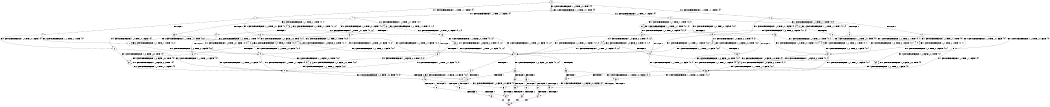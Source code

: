 digraph BCG {
size = "7, 10.5";
center = TRUE;
node [shape = circle];
0 [peripheries = 2];
0 -> 1 [label = "EX !1 !ATOMIC_EXCH_BRANCH (1, +1, TRUE, +1, 1, FALSE) !{0}"];
0 -> 2 [label = "EX !2 !ATOMIC_EXCH_BRANCH (1, +1, TRUE, +1, 1, FALSE) !{0}"];
0 -> 3 [label = "EX !0 !ATOMIC_EXCH_BRANCH (1, +0, TRUE, +0, 1, TRUE) !{0}"];
1 -> 4 [label = "TERMINATE !1"];
1 -> 5 [label = "EX !2 !ATOMIC_EXCH_BRANCH (1, +1, TRUE, +1, 1, TRUE) !{0, 1}"];
1 -> 6 [label = "EX !0 !ATOMIC_EXCH_BRANCH (1, +0, TRUE, +0, 1, FALSE) !{0, 1}"];
2 -> 7 [label = "TERMINATE !2"];
2 -> 8 [label = "EX !1 !ATOMIC_EXCH_BRANCH (1, +1, TRUE, +1, 1, TRUE) !{0, 2}"];
2 -> 9 [label = "EX !0 !ATOMIC_EXCH_BRANCH (1, +0, TRUE, +0, 1, FALSE) !{0, 2}"];
3 -> 10 [label = "EX !1 !ATOMIC_EXCH_BRANCH (1, +1, TRUE, +1, 1, FALSE) !{0}"];
3 -> 11 [label = "EX !2 !ATOMIC_EXCH_BRANCH (1, +1, TRUE, +1, 1, FALSE) !{0}"];
3 -> 3 [label = "EX !0 !ATOMIC_EXCH_BRANCH (1, +0, TRUE, +0, 1, TRUE) !{0}"];
4 -> 12 [label = "EX !2 !ATOMIC_EXCH_BRANCH (1, +1, TRUE, +1, 1, TRUE) !{0}"];
4 -> 13 [label = "EX !0 !ATOMIC_EXCH_BRANCH (1, +0, TRUE, +0, 1, FALSE) !{0}"];
5 -> 14 [label = "TERMINATE !1"];
5 -> 15 [label = "EX !0 !ATOMIC_EXCH_BRANCH (1, +0, TRUE, +0, 1, FALSE) !{0, 1, 2}"];
5 -> 5 [label = "EX !2 !ATOMIC_EXCH_BRANCH (1, +1, TRUE, +1, 1, TRUE) !{0, 1, 2}"];
6 -> 16 [label = "TERMINATE !1"];
6 -> 17 [label = "EX !2 !ATOMIC_EXCH_BRANCH (1, +1, TRUE, +1, 1, FALSE) !{0, 1}"];
6 -> 18 [label = "EX !0 !ATOMIC_EXCH_BRANCH (1, +0, FALSE, +0, 2, TRUE) !{0, 1}"];
7 -> 19 [label = "EX !1 !ATOMIC_EXCH_BRANCH (1, +1, TRUE, +1, 1, TRUE) !{0}"];
7 -> 20 [label = "EX !0 !ATOMIC_EXCH_BRANCH (1, +0, TRUE, +0, 1, FALSE) !{0}"];
8 -> 21 [label = "TERMINATE !2"];
8 -> 22 [label = "EX !0 !ATOMIC_EXCH_BRANCH (1, +0, TRUE, +0, 1, FALSE) !{0, 1, 2}"];
8 -> 8 [label = "EX !1 !ATOMIC_EXCH_BRANCH (1, +1, TRUE, +1, 1, TRUE) !{0, 1, 2}"];
9 -> 23 [label = "TERMINATE !2"];
9 -> 17 [label = "EX !1 !ATOMIC_EXCH_BRANCH (1, +1, TRUE, +1, 1, FALSE) !{0, 2}"];
9 -> 24 [label = "EX !0 !ATOMIC_EXCH_BRANCH (1, +0, FALSE, +0, 2, TRUE) !{0, 2}"];
10 -> 25 [label = "TERMINATE !1"];
10 -> 26 [label = "EX !2 !ATOMIC_EXCH_BRANCH (1, +1, TRUE, +1, 1, TRUE) !{0, 1}"];
10 -> 6 [label = "EX !0 !ATOMIC_EXCH_BRANCH (1, +0, TRUE, +0, 1, FALSE) !{0, 1}"];
11 -> 27 [label = "TERMINATE !2"];
11 -> 28 [label = "EX !1 !ATOMIC_EXCH_BRANCH (1, +1, TRUE, +1, 1, TRUE) !{0, 2}"];
11 -> 9 [label = "EX !0 !ATOMIC_EXCH_BRANCH (1, +0, TRUE, +0, 1, FALSE) !{0, 2}"];
12 -> 29 [label = "EX !0 !ATOMIC_EXCH_BRANCH (1, +0, TRUE, +0, 1, FALSE) !{0, 2}"];
12 -> 12 [label = "EX !2 !ATOMIC_EXCH_BRANCH (1, +1, TRUE, +1, 1, TRUE) !{0, 2}"];
13 -> 30 [label = "EX !2 !ATOMIC_EXCH_BRANCH (1, +1, TRUE, +1, 1, FALSE) !{0}"];
13 -> 31 [label = "EX !0 !ATOMIC_EXCH_BRANCH (1, +0, FALSE, +0, 2, TRUE) !{0}"];
14 -> 29 [label = "EX !0 !ATOMIC_EXCH_BRANCH (1, +0, TRUE, +0, 1, FALSE) !{0, 2}"];
14 -> 12 [label = "EX !2 !ATOMIC_EXCH_BRANCH (1, +1, TRUE, +1, 1, TRUE) !{0, 2}"];
15 -> 32 [label = "TERMINATE !1"];
15 -> 17 [label = "EX !2 !ATOMIC_EXCH_BRANCH (1, +1, TRUE, +1, 1, FALSE) !{0, 1, 2}"];
15 -> 33 [label = "EX !0 !ATOMIC_EXCH_BRANCH (1, +0, FALSE, +0, 2, TRUE) !{0, 1, 2}"];
16 -> 30 [label = "EX !2 !ATOMIC_EXCH_BRANCH (1, +1, TRUE, +1, 1, FALSE) !{0}"];
16 -> 31 [label = "EX !0 !ATOMIC_EXCH_BRANCH (1, +0, FALSE, +0, 2, TRUE) !{0}"];
17 -> 34 [label = "TERMINATE !1"];
17 -> 35 [label = "TERMINATE !2"];
17 -> 36 [label = "EX !0 !ATOMIC_EXCH_BRANCH (1, +0, FALSE, +0, 2, FALSE) !{0, 1, 2}"];
18 -> 16 [label = "TERMINATE !1"];
18 -> 17 [label = "EX !2 !ATOMIC_EXCH_BRANCH (1, +1, TRUE, +1, 1, FALSE) !{0, 1}"];
18 -> 18 [label = "EX !0 !ATOMIC_EXCH_BRANCH (1, +0, FALSE, +0, 2, TRUE) !{0, 1}"];
19 -> 37 [label = "EX !0 !ATOMIC_EXCH_BRANCH (1, +0, TRUE, +0, 1, FALSE) !{0, 1}"];
19 -> 19 [label = "EX !1 !ATOMIC_EXCH_BRANCH (1, +1, TRUE, +1, 1, TRUE) !{0, 1}"];
20 -> 38 [label = "EX !1 !ATOMIC_EXCH_BRANCH (1, +1, TRUE, +1, 1, FALSE) !{0}"];
20 -> 39 [label = "EX !0 !ATOMIC_EXCH_BRANCH (1, +0, FALSE, +0, 2, TRUE) !{0}"];
21 -> 37 [label = "EX !0 !ATOMIC_EXCH_BRANCH (1, +0, TRUE, +0, 1, FALSE) !{0, 1}"];
21 -> 19 [label = "EX !1 !ATOMIC_EXCH_BRANCH (1, +1, TRUE, +1, 1, TRUE) !{0, 1}"];
22 -> 40 [label = "TERMINATE !2"];
22 -> 17 [label = "EX !1 !ATOMIC_EXCH_BRANCH (1, +1, TRUE, +1, 1, FALSE) !{0, 1, 2}"];
22 -> 41 [label = "EX !0 !ATOMIC_EXCH_BRANCH (1, +0, FALSE, +0, 2, TRUE) !{0, 1, 2}"];
23 -> 38 [label = "EX !1 !ATOMIC_EXCH_BRANCH (1, +1, TRUE, +1, 1, FALSE) !{0}"];
23 -> 39 [label = "EX !0 !ATOMIC_EXCH_BRANCH (1, +0, FALSE, +0, 2, TRUE) !{0}"];
24 -> 23 [label = "TERMINATE !2"];
24 -> 17 [label = "EX !1 !ATOMIC_EXCH_BRANCH (1, +1, TRUE, +1, 1, FALSE) !{0, 2}"];
24 -> 24 [label = "EX !0 !ATOMIC_EXCH_BRANCH (1, +0, FALSE, +0, 2, TRUE) !{0, 2}"];
25 -> 42 [label = "EX !2 !ATOMIC_EXCH_BRANCH (1, +1, TRUE, +1, 1, TRUE) !{0}"];
25 -> 13 [label = "EX !0 !ATOMIC_EXCH_BRANCH (1, +0, TRUE, +0, 1, FALSE) !{0}"];
26 -> 43 [label = "TERMINATE !1"];
26 -> 26 [label = "EX !2 !ATOMIC_EXCH_BRANCH (1, +1, TRUE, +1, 1, TRUE) !{0, 1, 2}"];
26 -> 15 [label = "EX !0 !ATOMIC_EXCH_BRANCH (1, +0, TRUE, +0, 1, FALSE) !{0, 1, 2}"];
27 -> 44 [label = "EX !1 !ATOMIC_EXCH_BRANCH (1, +1, TRUE, +1, 1, TRUE) !{0}"];
27 -> 20 [label = "EX !0 !ATOMIC_EXCH_BRANCH (1, +0, TRUE, +0, 1, FALSE) !{0}"];
28 -> 45 [label = "TERMINATE !2"];
28 -> 28 [label = "EX !1 !ATOMIC_EXCH_BRANCH (1, +1, TRUE, +1, 1, TRUE) !{0, 1, 2}"];
28 -> 22 [label = "EX !0 !ATOMIC_EXCH_BRANCH (1, +0, TRUE, +0, 1, FALSE) !{0, 1, 2}"];
29 -> 30 [label = "EX !2 !ATOMIC_EXCH_BRANCH (1, +1, TRUE, +1, 1, FALSE) !{0, 2}"];
29 -> 46 [label = "EX !0 !ATOMIC_EXCH_BRANCH (1, +0, FALSE, +0, 2, TRUE) !{0, 2}"];
30 -> 47 [label = "TERMINATE !2"];
30 -> 48 [label = "EX !0 !ATOMIC_EXCH_BRANCH (1, +0, FALSE, +0, 2, FALSE) !{0, 2}"];
31 -> 30 [label = "EX !2 !ATOMIC_EXCH_BRANCH (1, +1, TRUE, +1, 1, FALSE) !{0}"];
31 -> 31 [label = "EX !0 !ATOMIC_EXCH_BRANCH (1, +0, FALSE, +0, 2, TRUE) !{0}"];
32 -> 30 [label = "EX !2 !ATOMIC_EXCH_BRANCH (1, +1, TRUE, +1, 1, FALSE) !{0, 2}"];
32 -> 46 [label = "EX !0 !ATOMIC_EXCH_BRANCH (1, +0, FALSE, +0, 2, TRUE) !{0, 2}"];
33 -> 32 [label = "TERMINATE !1"];
33 -> 17 [label = "EX !2 !ATOMIC_EXCH_BRANCH (1, +1, TRUE, +1, 1, FALSE) !{0, 1, 2}"];
33 -> 33 [label = "EX !0 !ATOMIC_EXCH_BRANCH (1, +0, FALSE, +0, 2, TRUE) !{0, 1, 2}"];
34 -> 47 [label = "TERMINATE !2"];
34 -> 48 [label = "EX !0 !ATOMIC_EXCH_BRANCH (1, +0, FALSE, +0, 2, FALSE) !{0, 2}"];
35 -> 49 [label = "TERMINATE !1"];
35 -> 50 [label = "EX !0 !ATOMIC_EXCH_BRANCH (1, +0, FALSE, +0, 2, FALSE) !{0, 1}"];
36 -> 51 [label = "TERMINATE !1"];
36 -> 52 [label = "TERMINATE !2"];
36 -> 53 [label = "TERMINATE !0"];
37 -> 38 [label = "EX !1 !ATOMIC_EXCH_BRANCH (1, +1, TRUE, +1, 1, FALSE) !{0, 1}"];
37 -> 54 [label = "EX !0 !ATOMIC_EXCH_BRANCH (1, +0, FALSE, +0, 2, TRUE) !{0, 1}"];
38 -> 49 [label = "TERMINATE !1"];
38 -> 50 [label = "EX !0 !ATOMIC_EXCH_BRANCH (1, +0, FALSE, +0, 2, FALSE) !{0, 1}"];
39 -> 38 [label = "EX !1 !ATOMIC_EXCH_BRANCH (1, +1, TRUE, +1, 1, FALSE) !{0}"];
39 -> 39 [label = "EX !0 !ATOMIC_EXCH_BRANCH (1, +0, FALSE, +0, 2, TRUE) !{0}"];
40 -> 38 [label = "EX !1 !ATOMIC_EXCH_BRANCH (1, +1, TRUE, +1, 1, FALSE) !{0, 1}"];
40 -> 54 [label = "EX !0 !ATOMIC_EXCH_BRANCH (1, +0, FALSE, +0, 2, TRUE) !{0, 1}"];
41 -> 40 [label = "TERMINATE !2"];
41 -> 17 [label = "EX !1 !ATOMIC_EXCH_BRANCH (1, +1, TRUE, +1, 1, FALSE) !{0, 1, 2}"];
41 -> 41 [label = "EX !0 !ATOMIC_EXCH_BRANCH (1, +0, FALSE, +0, 2, TRUE) !{0, 1, 2}"];
42 -> 42 [label = "EX !2 !ATOMIC_EXCH_BRANCH (1, +1, TRUE, +1, 1, TRUE) !{0, 2}"];
42 -> 29 [label = "EX !0 !ATOMIC_EXCH_BRANCH (1, +0, TRUE, +0, 1, FALSE) !{0, 2}"];
43 -> 42 [label = "EX !2 !ATOMIC_EXCH_BRANCH (1, +1, TRUE, +1, 1, TRUE) !{0, 2}"];
43 -> 29 [label = "EX !0 !ATOMIC_EXCH_BRANCH (1, +0, TRUE, +0, 1, FALSE) !{0, 2}"];
44 -> 44 [label = "EX !1 !ATOMIC_EXCH_BRANCH (1, +1, TRUE, +1, 1, TRUE) !{0, 1}"];
44 -> 37 [label = "EX !0 !ATOMIC_EXCH_BRANCH (1, +0, TRUE, +0, 1, FALSE) !{0, 1}"];
45 -> 44 [label = "EX !1 !ATOMIC_EXCH_BRANCH (1, +1, TRUE, +1, 1, TRUE) !{0, 1}"];
45 -> 37 [label = "EX !0 !ATOMIC_EXCH_BRANCH (1, +0, TRUE, +0, 1, FALSE) !{0, 1}"];
46 -> 30 [label = "EX !2 !ATOMIC_EXCH_BRANCH (1, +1, TRUE, +1, 1, FALSE) !{0, 2}"];
46 -> 46 [label = "EX !0 !ATOMIC_EXCH_BRANCH (1, +0, FALSE, +0, 2, TRUE) !{0, 2}"];
47 -> 55 [label = "EX !0 !ATOMIC_EXCH_BRANCH (1, +0, FALSE, +0, 2, FALSE) !{0}"];
48 -> 56 [label = "TERMINATE !2"];
48 -> 57 [label = "TERMINATE !0"];
49 -> 55 [label = "EX !0 !ATOMIC_EXCH_BRANCH (1, +0, FALSE, +0, 2, FALSE) !{0}"];
50 -> 58 [label = "TERMINATE !1"];
50 -> 59 [label = "TERMINATE !0"];
51 -> 56 [label = "TERMINATE !2"];
51 -> 57 [label = "TERMINATE !0"];
52 -> 58 [label = "TERMINATE !1"];
52 -> 59 [label = "TERMINATE !0"];
53 -> 60 [label = "TERMINATE !1"];
53 -> 61 [label = "TERMINATE !2"];
54 -> 38 [label = "EX !1 !ATOMIC_EXCH_BRANCH (1, +1, TRUE, +1, 1, FALSE) !{0, 1}"];
54 -> 54 [label = "EX !0 !ATOMIC_EXCH_BRANCH (1, +0, FALSE, +0, 2, TRUE) !{0, 1}"];
55 -> 62 [label = "TERMINATE !0"];
56 -> 62 [label = "TERMINATE !0"];
57 -> 63 [label = "TERMINATE !2"];
58 -> 62 [label = "TERMINATE !0"];
59 -> 64 [label = "TERMINATE !1"];
60 -> 65 [label = "TERMINATE !2"];
61 -> 64 [label = "TERMINATE !1"];
62 -> 66 [label = "exit"];
63 -> 66 [label = "exit"];
64 -> 66 [label = "exit"];
65 -> 66 [label = "exit"];
}
